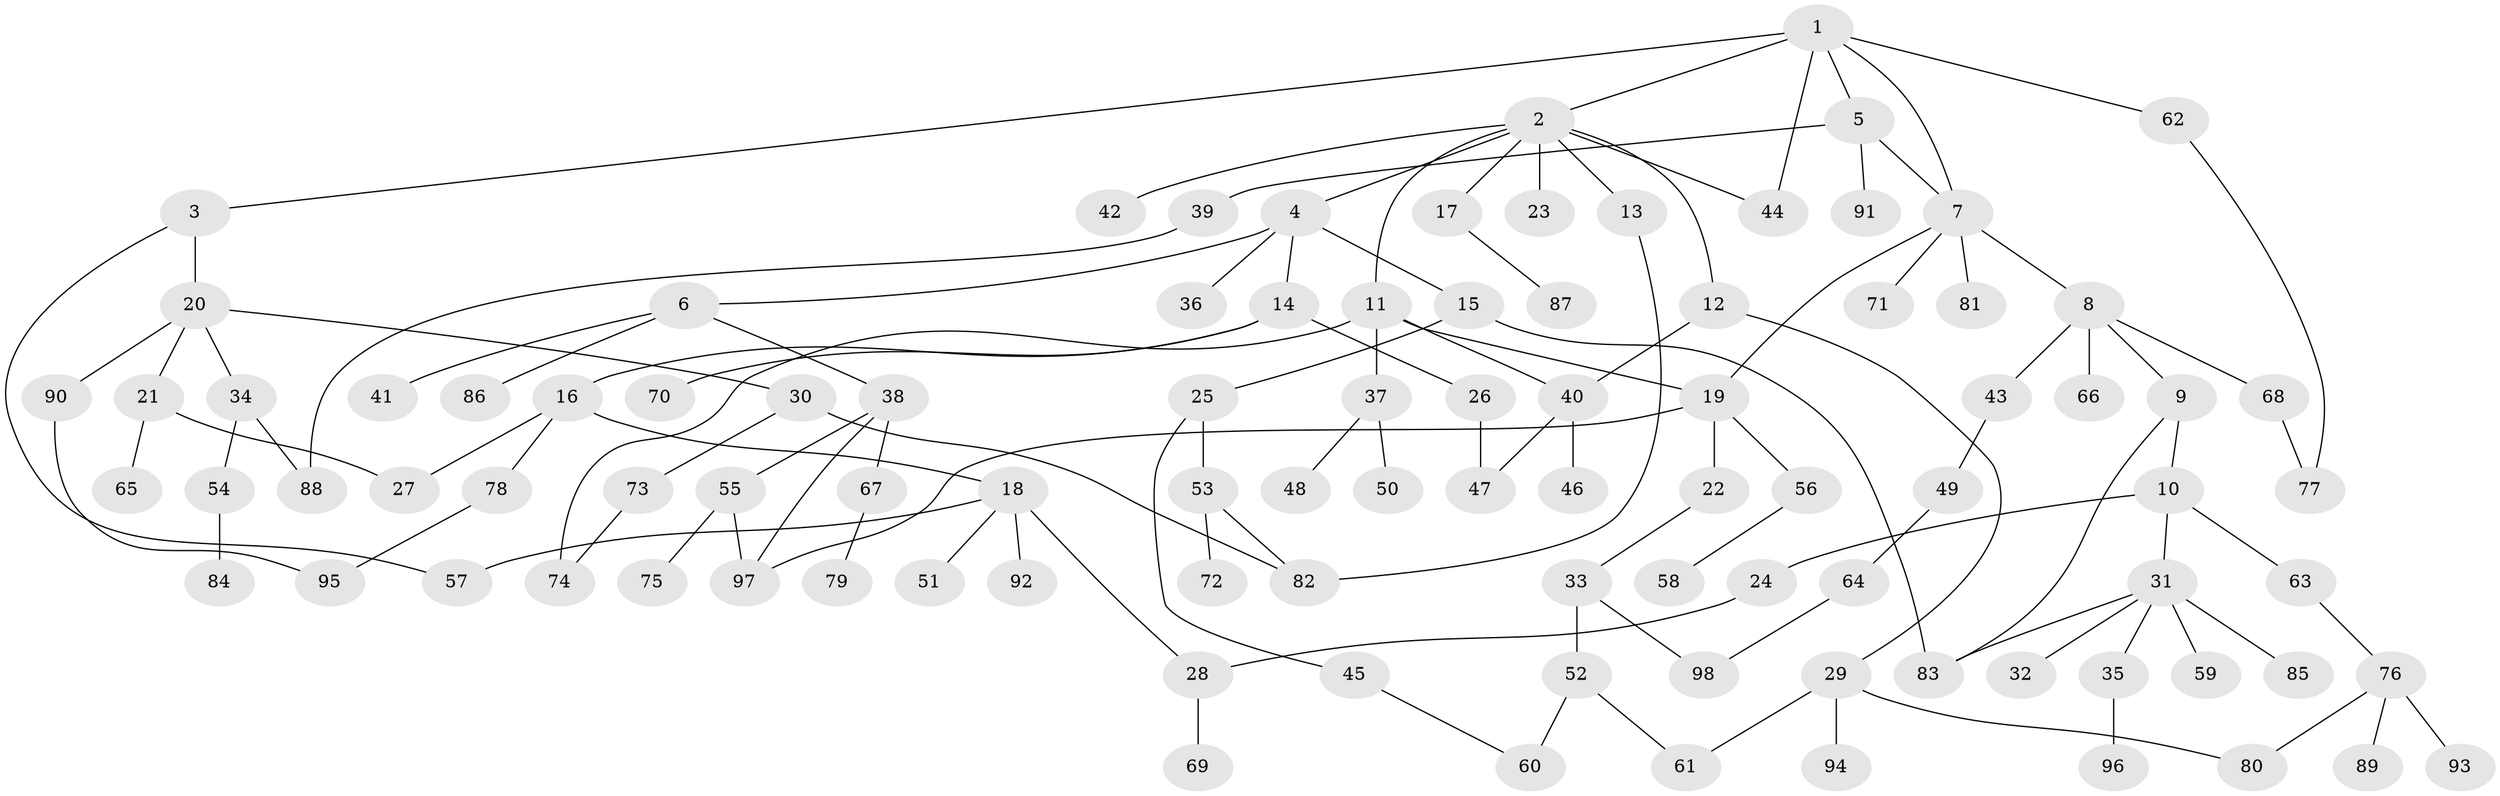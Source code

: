 // Generated by graph-tools (version 1.1) at 2025/49/03/09/25 03:49:27]
// undirected, 98 vertices, 119 edges
graph export_dot {
graph [start="1"]
  node [color=gray90,style=filled];
  1;
  2;
  3;
  4;
  5;
  6;
  7;
  8;
  9;
  10;
  11;
  12;
  13;
  14;
  15;
  16;
  17;
  18;
  19;
  20;
  21;
  22;
  23;
  24;
  25;
  26;
  27;
  28;
  29;
  30;
  31;
  32;
  33;
  34;
  35;
  36;
  37;
  38;
  39;
  40;
  41;
  42;
  43;
  44;
  45;
  46;
  47;
  48;
  49;
  50;
  51;
  52;
  53;
  54;
  55;
  56;
  57;
  58;
  59;
  60;
  61;
  62;
  63;
  64;
  65;
  66;
  67;
  68;
  69;
  70;
  71;
  72;
  73;
  74;
  75;
  76;
  77;
  78;
  79;
  80;
  81;
  82;
  83;
  84;
  85;
  86;
  87;
  88;
  89;
  90;
  91;
  92;
  93;
  94;
  95;
  96;
  97;
  98;
  1 -- 2;
  1 -- 3;
  1 -- 5;
  1 -- 62;
  1 -- 44;
  1 -- 7;
  2 -- 4;
  2 -- 11;
  2 -- 12;
  2 -- 13;
  2 -- 17;
  2 -- 23;
  2 -- 42;
  2 -- 44;
  3 -- 20;
  3 -- 57;
  4 -- 6;
  4 -- 14;
  4 -- 15;
  4 -- 36;
  5 -- 7;
  5 -- 39;
  5 -- 91;
  6 -- 38;
  6 -- 41;
  6 -- 86;
  7 -- 8;
  7 -- 71;
  7 -- 81;
  7 -- 19;
  8 -- 9;
  8 -- 43;
  8 -- 66;
  8 -- 68;
  9 -- 10;
  9 -- 83;
  10 -- 24;
  10 -- 31;
  10 -- 63;
  11 -- 19;
  11 -- 37;
  11 -- 40;
  11 -- 74;
  12 -- 29;
  12 -- 40;
  13 -- 82;
  14 -- 16;
  14 -- 26;
  14 -- 70;
  15 -- 25;
  15 -- 83;
  16 -- 18;
  16 -- 27;
  16 -- 78;
  17 -- 87;
  18 -- 28;
  18 -- 51;
  18 -- 92;
  18 -- 57;
  19 -- 22;
  19 -- 56;
  19 -- 97;
  20 -- 21;
  20 -- 30;
  20 -- 34;
  20 -- 90;
  21 -- 65;
  21 -- 27;
  22 -- 33;
  24 -- 28;
  25 -- 45;
  25 -- 53;
  26 -- 47;
  28 -- 69;
  29 -- 80;
  29 -- 94;
  29 -- 61;
  30 -- 73;
  30 -- 82;
  31 -- 32;
  31 -- 35;
  31 -- 59;
  31 -- 85;
  31 -- 83;
  33 -- 52;
  33 -- 98;
  34 -- 54;
  34 -- 88;
  35 -- 96;
  37 -- 48;
  37 -- 50;
  38 -- 55;
  38 -- 67;
  38 -- 97;
  39 -- 88;
  40 -- 46;
  40 -- 47;
  43 -- 49;
  45 -- 60;
  49 -- 64;
  52 -- 60;
  52 -- 61;
  53 -- 72;
  53 -- 82;
  54 -- 84;
  55 -- 75;
  55 -- 97;
  56 -- 58;
  62 -- 77;
  63 -- 76;
  64 -- 98;
  67 -- 79;
  68 -- 77;
  73 -- 74;
  76 -- 89;
  76 -- 93;
  76 -- 80;
  78 -- 95;
  90 -- 95;
}
